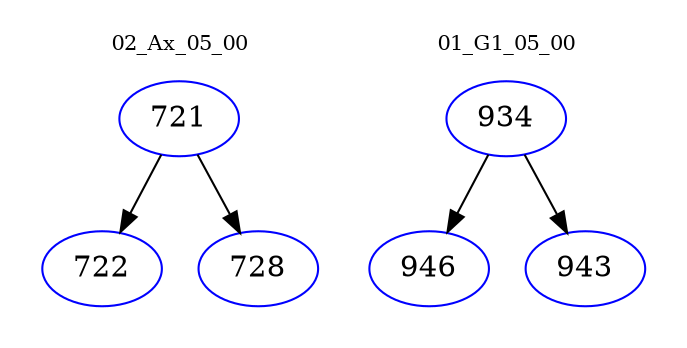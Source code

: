 digraph{
subgraph cluster_0 {
color = white
label = "02_Ax_05_00";
fontsize=10;
T0_721 [label="721", color="blue"]
T0_721 -> T0_722 [color="black"]
T0_722 [label="722", color="blue"]
T0_721 -> T0_728 [color="black"]
T0_728 [label="728", color="blue"]
}
subgraph cluster_1 {
color = white
label = "01_G1_05_00";
fontsize=10;
T1_934 [label="934", color="blue"]
T1_934 -> T1_946 [color="black"]
T1_946 [label="946", color="blue"]
T1_934 -> T1_943 [color="black"]
T1_943 [label="943", color="blue"]
}
}
